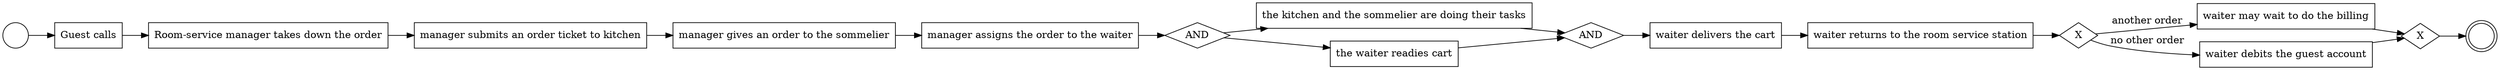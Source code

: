 digraph {
rankdir=LR;
"start_1"[shape=circle label=""];
"end_1"[shape=doublecircle label=""];
"Guest calls"[shape=rectangle];
"Room-service manager takes down the order"[shape=rectangle];
 "manager submits an order ticket to kitchen"[shape=rectangle];
 "manager gives an order to the sommelier"[shape=rectangle];
 "manager assigns the order to the waiter"[shape=rectangle];
 "the kitchen and the sommelier are doing their tasks"[shape=rectangle];
 "the waiter readies cart"[shape=rectangle];
 "waiter delivers the cart"[shape=rectangle];
 "waiter returns to the room service station"[shape=rectangle];
 "waiter may wait to do the billing"[shape=rectangle];
"waiter debits the guest account"[shape=rectangle];
"spg_1"[shape=diamond label="AND"];
"mpg_1"[shape=diamond label="AND"];
"seg_1"[shape=diamond label="X"];
"meg_1"[shape=diamond label="X"];

"start_1" -> "Guest calls";
"Guest calls" -> "Room-service manager takes down the order";
"Room-service manager takes down the order" -> "manager submits an order ticket to kitchen";
 "manager submits an order ticket to kitchen" -> "manager gives an order to the sommelier";
 "manager gives an order to the sommelier" -> "manager assigns the order to the waiter";
 "manager assigns the order to the waiter"-> "spg_1";
 "spg_1" -> "the kitchen and the sommelier are doing their tasks";
"spg_1" -> "the waiter readies cart";
"the kitchen and the sommelier are doing their tasks" -> "mpg_1";
"the waiter readies cart"  -> "mpg_1";
 "mpg_1" -> "waiter delivers the cart";
"waiter delivers the cart" -> "waiter returns to the room service station";
"waiter returns to the room service station" -> "seg_1";
"seg_1" -> "waiter may wait to do the billing"[label="another order"];
"seg_1" -> "waiter debits the guest account"[label="no other order"];
"waiter may wait to do the billing" -> "meg_1";
"waiter debits the guest account" -> "meg_1";
"meg_1" -> "end_1";
}
